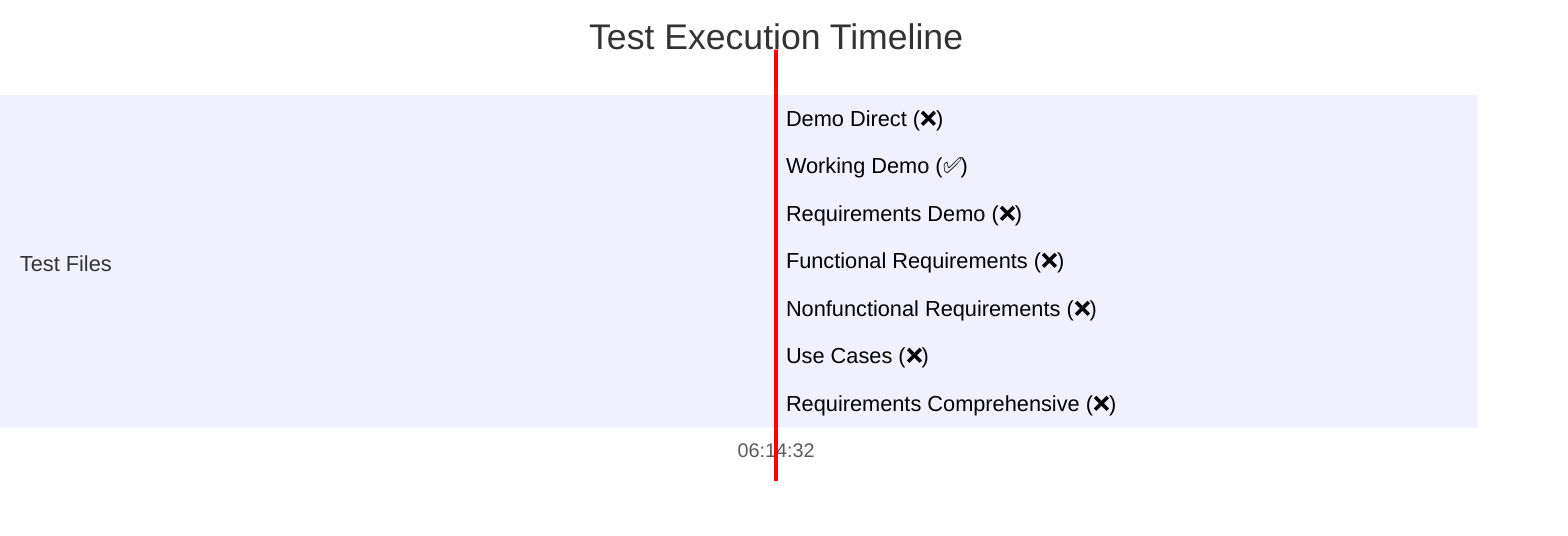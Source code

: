 gantt
    title Test Execution Timeline
    dateFormat  HH:mm:ss
    axisFormat %H:%M:%S
    
    section Test Files
    Demo Direct (❌) : crit, 06:14:32, 06:14:32
    Working Demo (✅) : done, 06:14:32, 06:14:32
    Requirements Demo (❌) : crit, 06:14:32, 06:14:32
    Functional Requirements (❌) : crit, 06:14:32, 06:14:32
    Nonfunctional Requirements (❌) : crit, 06:14:32, 06:14:32
    Use Cases (❌) : crit, 06:14:32, 06:14:32
    Requirements Comprehensive (❌) : crit, 06:14:32, 06:14:32